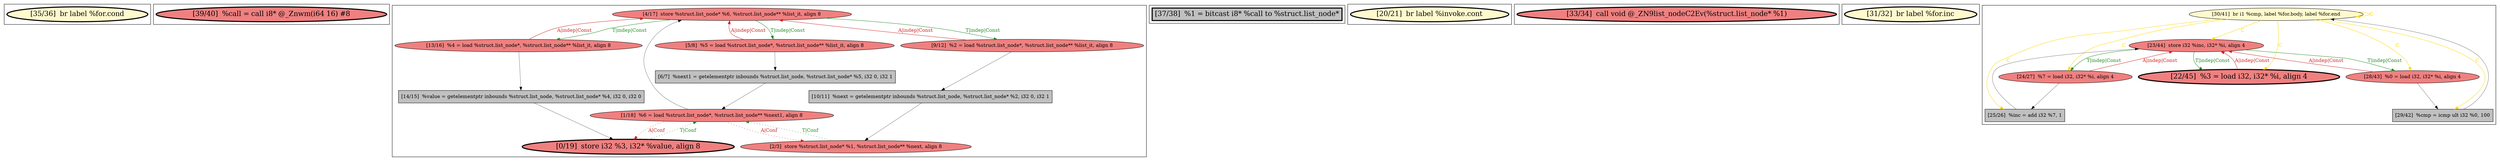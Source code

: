 
digraph G {





subgraph cluster7 {


node1038 [penwidth=3.0,fontsize=20,fillcolor=lemonchiffon,label="[35/36]  br label %for.cond",shape=ellipse,style=filled ]



}

subgraph cluster6 {


node1037 [penwidth=3.0,fontsize=20,fillcolor=lightcoral,label="[39/40]  %call = call i8* @_Znwm(i64 16) #8",shape=ellipse,style=filled ]



}

subgraph cluster0 {


node1024 [fillcolor=lightcoral,label="[4/17]  store %struct.list_node* %6, %struct.list_node** %list_it, align 8",shape=ellipse,style=filled ]
node1023 [fillcolor=lightcoral,label="[5/8]  %5 = load %struct.list_node*, %struct.list_node** %list_it, align 8",shape=ellipse,style=filled ]
node1017 [fillcolor=lightcoral,label="[13/16]  %4 = load %struct.list_node*, %struct.list_node** %list_it, align 8",shape=ellipse,style=filled ]
node1021 [fillcolor=lightcoral,label="[2/3]  store %struct.list_node* %1, %struct.list_node** %next, align 8",shape=ellipse,style=filled ]
node1016 [fillcolor=grey,label="[6/7]  %next1 = getelementptr inbounds %struct.list_node, %struct.list_node* %5, i32 0, i32 1",shape=rectangle,style=filled ]
node1022 [fillcolor=lightcoral,label="[1/18]  %6 = load %struct.list_node*, %struct.list_node** %next1, align 8",shape=ellipse,style=filled ]
node1018 [fillcolor=grey,label="[14/15]  %value = getelementptr inbounds %struct.list_node, %struct.list_node* %4, i32 0, i32 0",shape=rectangle,style=filled ]
node1019 [penwidth=3.0,fontsize=20,fillcolor=lightcoral,label="[0/19]  store i32 %3, i32* %value, align 8",shape=ellipse,style=filled ]
node1025 [fillcolor=lightcoral,label="[9/12]  %2 = load %struct.list_node*, %struct.list_node** %list_it, align 8",shape=ellipse,style=filled ]
node1020 [fillcolor=grey,label="[10/11]  %next = getelementptr inbounds %struct.list_node, %struct.list_node* %2, i32 0, i32 1",shape=rectangle,style=filled ]

node1025->node1020 [style=solid,color=black,label="",penwidth=0.5,fontcolor=black ]
node1017->node1024 [style=solid,color=firebrick3,label="A|indep|Const",penwidth=1.0,fontcolor=firebrick3 ]
node1018->node1019 [style=solid,color=black,label="",penwidth=0.5,fontcolor=black ]
node1020->node1021 [style=solid,color=black,label="",penwidth=0.5,fontcolor=black ]
node1024->node1023 [style=solid,color=forestgreen,label="T|indep|Const",penwidth=1.0,fontcolor=forestgreen ]
node1016->node1022 [style=solid,color=black,label="",penwidth=0.5,fontcolor=black ]
node1024->node1025 [style=solid,color=forestgreen,label="T|indep|Const",penwidth=1.0,fontcolor=forestgreen ]
node1019->node1022 [style=dotted,color=forestgreen,label="T|Conf",penwidth=1.0,fontcolor=forestgreen ]
node1022->node1019 [style=dotted,color=firebrick3,label="A|Conf",penwidth=1.0,fontcolor=firebrick3 ]
node1021->node1022 [style=dotted,color=forestgreen,label="T|Conf",penwidth=1.0,fontcolor=forestgreen ]
node1022->node1024 [style=solid,color=black,label="",penwidth=0.5,fontcolor=black ]
node1023->node1016 [style=solid,color=black,label="",penwidth=0.5,fontcolor=black ]
node1024->node1017 [style=solid,color=forestgreen,label="T|indep|Const",penwidth=1.0,fontcolor=forestgreen ]
node1022->node1021 [style=dotted,color=firebrick3,label="A|Conf",penwidth=1.0,fontcolor=firebrick3 ]
node1023->node1024 [style=solid,color=firebrick3,label="A|indep|Const",penwidth=1.0,fontcolor=firebrick3 ]
node1025->node1024 [style=solid,color=firebrick3,label="A|indep|Const",penwidth=1.0,fontcolor=firebrick3 ]
node1017->node1018 [style=solid,color=black,label="",penwidth=0.5,fontcolor=black ]


}

subgraph cluster5 {


node1036 [penwidth=3.0,fontsize=20,fillcolor=grey,label="[37/38]  %1 = bitcast i8* %call to %struct.list_node*",shape=rectangle,style=filled ]



}

subgraph cluster1 {


node1026 [penwidth=3.0,fontsize=20,fillcolor=lemonchiffon,label="[20/21]  br label %invoke.cont",shape=ellipse,style=filled ]



}

subgraph cluster2 {


node1027 [penwidth=3.0,fontsize=20,fillcolor=lightcoral,label="[33/34]  call void @_ZN9list_nodeC2Ev(%struct.list_node* %1)",shape=ellipse,style=filled ]



}

subgraph cluster3 {


node1028 [penwidth=3.0,fontsize=20,fillcolor=lemonchiffon,label="[31/32]  br label %for.inc",shape=ellipse,style=filled ]



}

subgraph cluster4 {


node1035 [fillcolor=lemonchiffon,label="[30/41]  br i1 %cmp, label %for.body, label %for.end",shape=ellipse,style=filled ]
node1030 [fillcolor=lightcoral,label="[23/44]  store i32 %inc, i32* %i, align 4",shape=ellipse,style=filled ]
node1032 [fillcolor=grey,label="[25/26]  %inc = add i32 %7, 1",shape=rectangle,style=filled ]
node1029 [fillcolor=lightcoral,label="[28/43]  %0 = load i32, i32* %i, align 4",shape=ellipse,style=filled ]
node1031 [penwidth=3.0,fontsize=20,fillcolor=lightcoral,label="[22/45]  %3 = load i32, i32* %i, align 4",shape=ellipse,style=filled ]
node1034 [fillcolor=lightcoral,label="[24/27]  %7 = load i32, i32* %i, align 4",shape=ellipse,style=filled ]
node1033 [fillcolor=grey,label="[29/42]  %cmp = icmp ult i32 %0, 100",shape=rectangle,style=filled ]

node1035->node1034 [style=solid,color=gold,label="C",penwidth=1.0,fontcolor=gold ]
node1030->node1029 [style=solid,color=forestgreen,label="T|indep|Const",penwidth=1.0,fontcolor=forestgreen ]
node1035->node1033 [style=solid,color=gold,label="C",penwidth=1.0,fontcolor=gold ]
node1034->node1030 [style=solid,color=firebrick3,label="A|indep|Const",penwidth=1.0,fontcolor=firebrick3 ]
node1029->node1030 [style=solid,color=firebrick3,label="A|indep|Const",penwidth=1.0,fontcolor=firebrick3 ]
node1031->node1030 [style=solid,color=firebrick3,label="A|indep|Const",penwidth=1.0,fontcolor=firebrick3 ]
node1034->node1032 [style=solid,color=black,label="",penwidth=0.5,fontcolor=black ]
node1030->node1034 [style=solid,color=forestgreen,label="T|indep|Const",penwidth=1.0,fontcolor=forestgreen ]
node1033->node1035 [style=solid,color=black,label="",penwidth=0.5,fontcolor=black ]
node1035->node1035 [style=solid,color=gold,label="C",penwidth=1.0,fontcolor=gold ]
node1035->node1031 [style=solid,color=gold,label="C",penwidth=1.0,fontcolor=gold ]
node1030->node1031 [style=solid,color=forestgreen,label="T|indep|Const",penwidth=1.0,fontcolor=forestgreen ]
node1035->node1029 [style=solid,color=gold,label="C",penwidth=1.0,fontcolor=gold ]
node1029->node1033 [style=solid,color=black,label="",penwidth=0.5,fontcolor=black ]
node1032->node1030 [style=solid,color=black,label="",penwidth=0.5,fontcolor=black ]
node1035->node1030 [style=solid,color=gold,label="C",penwidth=1.0,fontcolor=gold ]
node1035->node1032 [style=solid,color=gold,label="C",penwidth=1.0,fontcolor=gold ]


}

}
